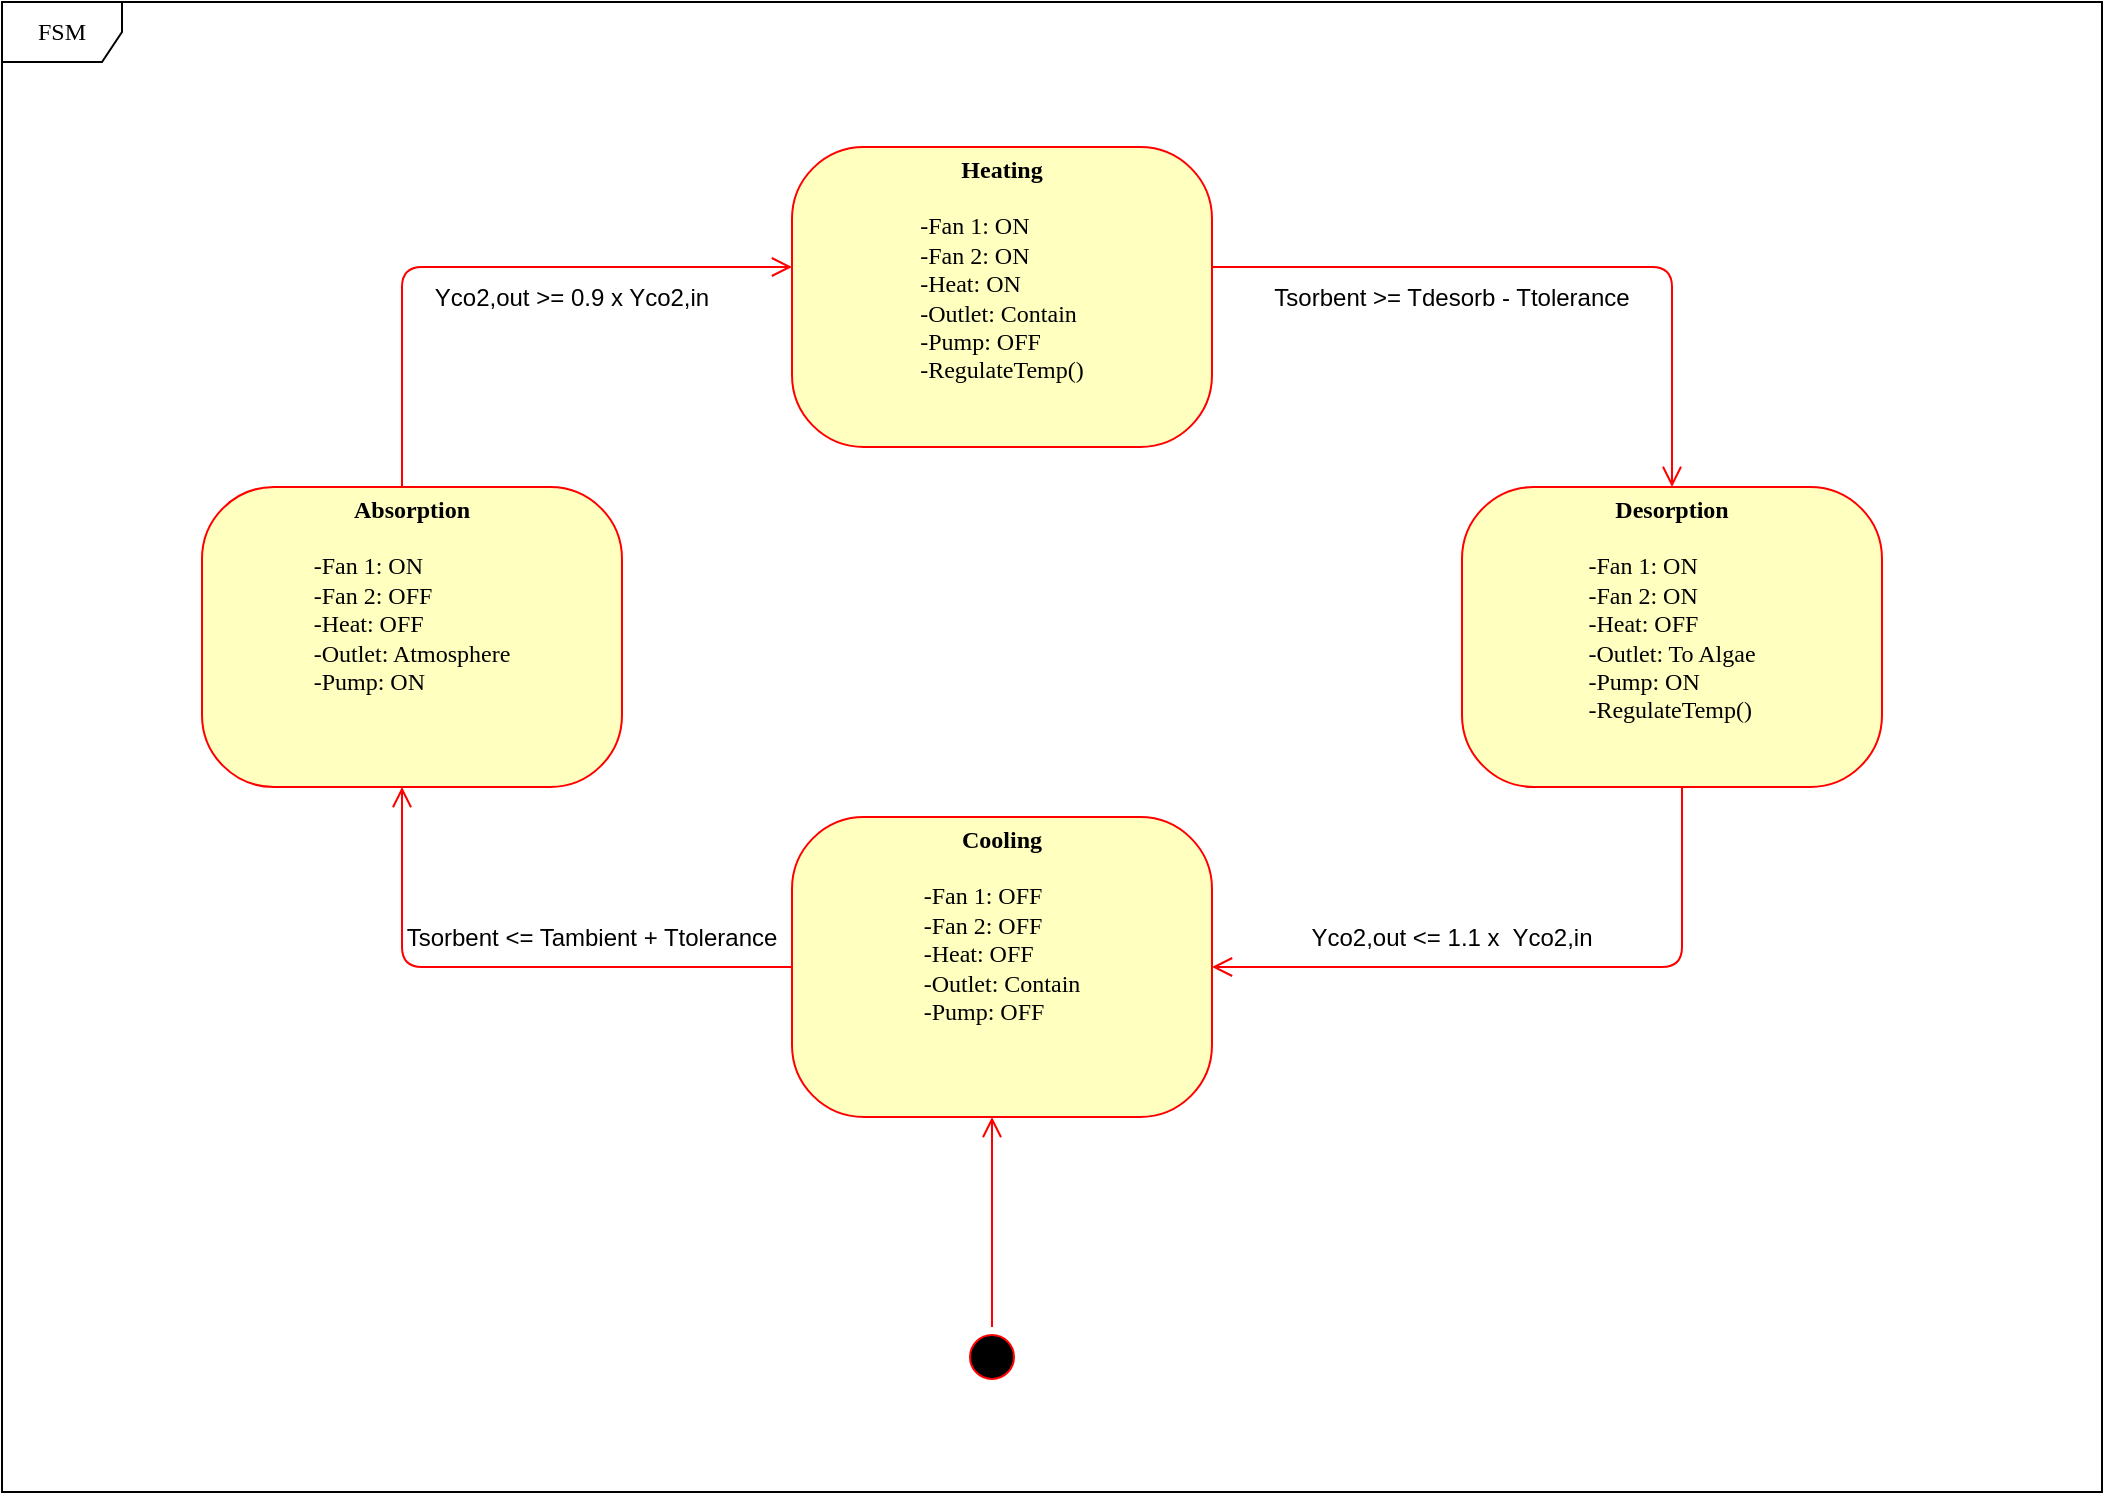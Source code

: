 <mxfile version="22.0.5" type="github" pages="3">
  <diagram name="State Diagram" id="58cdce13-f638-feb5-8d6f-7d28b1aa9fa0">
    <mxGraphModel dx="2423" dy="1687" grid="1" gridSize="10" guides="1" tooltips="1" connect="1" arrows="1" fold="1" page="1" pageScale="1" pageWidth="1100" pageHeight="850" background="none" math="0" shadow="0">
      <root>
        <mxCell id="0" />
        <mxCell id="1" parent="0" />
        <mxCell id="382b91b5511bd0f7-1" value="" style="ellipse;html=1;shape=startState;fillColor=#000000;strokeColor=#ff0000;rounded=1;shadow=0;comic=0;labelBackgroundColor=none;fontFamily=Verdana;fontSize=12;fontColor=#000000;align=center;direction=south;" parent="1" vertex="1">
          <mxGeometry x="-620" y="422.5" width="30" height="30" as="geometry" />
        </mxCell>
        <mxCell id="382b91b5511bd0f7-6" value="&lt;b&gt;&lt;br&gt;&lt;br&gt;Absorption&lt;/b&gt;&lt;br&gt;&lt;br&gt;&lt;div style=&quot;text-align: left;&quot;&gt;-Fan 1: ON&lt;/div&gt;&lt;div style=&quot;text-align: left;&quot;&gt;-Fan 2: OFF&lt;/div&gt;&lt;div style=&quot;text-align: left;&quot;&gt;-Heat: OFF&lt;/div&gt;&lt;div style=&quot;text-align: left;&quot;&gt;-Outlet: Atmosphere&lt;/div&gt;&lt;div style=&quot;text-align: left;&quot;&gt;-Pump: ON&lt;/div&gt;&lt;br&gt;&lt;br&gt;&lt;br&gt;&lt;br&gt;&lt;div style=&quot;text-align: left;&quot;&gt;&lt;br&gt;&lt;/div&gt;" style="rounded=1;whiteSpace=wrap;html=1;arcSize=24;fillColor=#ffffc0;strokeColor=#ff0000;shadow=0;comic=0;labelBackgroundColor=none;fontFamily=Verdana;fontSize=12;fontColor=#000000;align=center;" parent="1" vertex="1">
          <mxGeometry x="-1000" y="2.5" width="210" height="150" as="geometry" />
        </mxCell>
        <mxCell id="2a3bc250acf0617d-9" style="edgeStyle=orthogonalEdgeStyle;html=1;labelBackgroundColor=none;endArrow=open;endSize=8;strokeColor=#ff0000;fontFamily=Verdana;fontSize=12;align=left;" parent="1" source="382b91b5511bd0f7-1" target="wOmYhLNItbrUGuRl_a2_-1" edge="1">
          <mxGeometry relative="1" as="geometry">
            <mxPoint x="-600" y="352.5" as="targetPoint" />
            <Array as="points">
              <mxPoint x="-605" y="342.5" />
              <mxPoint x="-605" y="342.5" />
            </Array>
          </mxGeometry>
        </mxCell>
        <mxCell id="2a3bc250acf0617d-10" style="edgeStyle=orthogonalEdgeStyle;html=1;labelBackgroundColor=none;endArrow=open;endSize=8;strokeColor=#ff0000;fontFamily=Verdana;fontSize=12;align=left;" parent="1" source="382b91b5511bd0f7-6" target="wOmYhLNItbrUGuRl_a2_-2" edge="1">
          <mxGeometry relative="1" as="geometry">
            <Array as="points">
              <mxPoint x="-900" y="-107.5" />
            </Array>
            <mxPoint x="-720" y="-107.5" as="targetPoint" />
          </mxGeometry>
        </mxCell>
        <mxCell id="2a3bc250acf0617d-12" style="edgeStyle=orthogonalEdgeStyle;html=1;exitX=0;exitY=0.5;labelBackgroundColor=none;endArrow=open;endSize=8;strokeColor=#ff0000;fontFamily=Verdana;fontSize=12;align=left;exitDx=0;exitDy=0;" parent="1" target="382b91b5511bd0f7-6" edge="1">
          <mxGeometry relative="1" as="geometry">
            <mxPoint x="-660" y="242.5" as="sourcePoint" />
            <mxPoint x="-920" y="102.5" as="targetPoint" />
            <Array as="points">
              <mxPoint x="-900" y="242.5" />
            </Array>
          </mxGeometry>
        </mxCell>
        <mxCell id="2a3bc250acf0617d-13" style="edgeStyle=orthogonalEdgeStyle;html=1;entryX=1;entryY=0.5;labelBackgroundColor=none;endArrow=open;endSize=8;strokeColor=#ff0000;fontFamily=Verdana;fontSize=12;align=left;entryDx=0;entryDy=0;" parent="1" target="wOmYhLNItbrUGuRl_a2_-1" edge="1">
          <mxGeometry relative="1" as="geometry">
            <mxPoint x="-260" y="132.5" as="sourcePoint" />
            <mxPoint x="-540" y="242.5" as="targetPoint" />
            <Array as="points">
              <mxPoint x="-260" y="242.5" />
            </Array>
          </mxGeometry>
        </mxCell>
        <mxCell id="2a3bc250acf0617d-14" style="edgeStyle=orthogonalEdgeStyle;html=1;labelBackgroundColor=none;endArrow=open;endSize=8;strokeColor=#ff0000;fontFamily=Verdana;fontSize=12;align=left;entryX=0.5;entryY=0;entryDx=0;entryDy=0;" parent="1" source="wOmYhLNItbrUGuRl_a2_-2" target="wOmYhLNItbrUGuRl_a2_-3" edge="1">
          <mxGeometry relative="1" as="geometry">
            <mxPoint x="-490" y="-117.5" as="sourcePoint" />
            <mxPoint x="-260" y="-27.5" as="targetPoint" />
            <Array as="points">
              <mxPoint x="-265" y="-107.5" />
            </Array>
          </mxGeometry>
        </mxCell>
        <mxCell id="2a3bc250acf0617d-8" value="FSM" style="shape=umlFrame;whiteSpace=wrap;html=1;rounded=1;shadow=0;comic=0;labelBackgroundColor=none;strokeWidth=1;fontFamily=Verdana;fontSize=12;align=center;" parent="1" vertex="1">
          <mxGeometry x="-1100" y="-240" width="1050" height="745" as="geometry" />
        </mxCell>
        <mxCell id="wOmYhLNItbrUGuRl_a2_-1" value="&lt;div style=&quot;&quot;&gt;&lt;b style=&quot;background-color: initial;&quot;&gt;&lt;br&gt;&lt;/b&gt;&lt;/div&gt;&lt;div style=&quot;&quot;&gt;&lt;b style=&quot;background-color: initial;&quot;&gt;Cooling&lt;/b&gt;&lt;/div&gt;&lt;div style=&quot;text-align: left;&quot;&gt;&lt;br&gt;&lt;/div&gt;&lt;div style=&quot;text-align: left;&quot;&gt;-Fan 1: OFF&lt;/div&gt;&lt;div style=&quot;text-align: left;&quot;&gt;-Fan 2: OFF&lt;/div&gt;&lt;div style=&quot;text-align: left;&quot;&gt;-Heat: OFF&lt;/div&gt;&lt;div style=&quot;text-align: left;&quot;&gt;-Outlet: Contain&lt;/div&gt;&lt;div style=&quot;text-align: left;&quot;&gt;&lt;span style=&quot;background-color: initial;&quot;&gt;-Pump: OFF&lt;/span&gt;&lt;/div&gt;&lt;br&gt;&lt;br&gt;&lt;br&gt;&lt;div style=&quot;text-align: left;&quot;&gt;&lt;br&gt;&lt;/div&gt;" style="rounded=1;whiteSpace=wrap;html=1;arcSize=24;fillColor=#ffffc0;strokeColor=#ff0000;shadow=0;comic=0;labelBackgroundColor=none;fontFamily=Verdana;fontSize=12;fontColor=#000000;align=center;" parent="1" vertex="1">
          <mxGeometry x="-705" y="167.5" width="210" height="150" as="geometry" />
        </mxCell>
        <mxCell id="wOmYhLNItbrUGuRl_a2_-2" value="&lt;b&gt;&lt;br&gt;&lt;br&gt;&lt;br&gt;Heating&lt;/b&gt;&lt;br&gt;&lt;br&gt;&lt;div style=&quot;text-align: left;&quot;&gt;-Fan 1: ON&amp;nbsp;&lt;/div&gt;&lt;div style=&quot;text-align: left;&quot;&gt;-Fan 2: ON&lt;/div&gt;&lt;div style=&quot;text-align: left;&quot;&gt;-Heat: ON&lt;/div&gt;&lt;div style=&quot;text-align: left;&quot;&gt;-Outlet: Contain&lt;/div&gt;&lt;div style=&quot;text-align: left;&quot;&gt;-Pump: OFF&lt;/div&gt;&lt;div style=&quot;text-align: left;&quot;&gt;-RegulateTemp()&lt;/div&gt;&lt;br&gt;&lt;br&gt;&lt;br&gt;&lt;br&gt;&lt;div style=&quot;text-align: left;&quot;&gt;&lt;br&gt;&lt;/div&gt;" style="rounded=1;whiteSpace=wrap;html=1;arcSize=24;fillColor=#ffffc0;strokeColor=#ff0000;shadow=0;comic=0;labelBackgroundColor=none;fontFamily=Verdana;fontSize=12;fontColor=#000000;align=center;" parent="1" vertex="1">
          <mxGeometry x="-705" y="-167.5" width="210" height="150" as="geometry" />
        </mxCell>
        <mxCell id="wOmYhLNItbrUGuRl_a2_-3" value="&lt;b&gt;&lt;br&gt;&lt;br&gt;Desorption&lt;/b&gt;&lt;br&gt;&lt;div style=&quot;&quot;&gt;&lt;br&gt;&lt;/div&gt;&lt;div style=&quot;text-align: left;&quot;&gt;-Fan 1: ON&lt;/div&gt;&lt;div style=&quot;text-align: left;&quot;&gt;-Fan 2: ON&lt;/div&gt;&lt;div style=&quot;text-align: left;&quot;&gt;-Heat: OFF&lt;/div&gt;&lt;div style=&quot;text-align: left;&quot;&gt;-Outlet: To Algae&lt;/div&gt;&lt;div style=&quot;text-align: left;&quot;&gt;-Pump: ON&lt;/div&gt;&lt;div style=&quot;text-align: left;&quot;&gt;&lt;span style=&quot;background-color: initial;&quot;&gt;-RegulateTemp()&lt;/span&gt;&lt;/div&gt;&lt;br&gt;&lt;div style=&quot;text-align: left;&quot;&gt;&lt;br&gt;&lt;/div&gt;&lt;br&gt;&lt;div style=&quot;text-align: left;&quot;&gt;&lt;br&gt;&lt;/div&gt;" style="rounded=1;whiteSpace=wrap;html=1;arcSize=24;fillColor=#ffffc0;strokeColor=#ff0000;shadow=0;comic=0;labelBackgroundColor=none;fontFamily=Verdana;fontSize=12;fontColor=#000000;align=center;" parent="1" vertex="1">
          <mxGeometry x="-370" y="2.5" width="210" height="150" as="geometry" />
        </mxCell>
        <mxCell id="wOmYhLNItbrUGuRl_a2_-5" value="Yco2,out &amp;gt;= 0.9 x Yco2,in" style="text;html=1;strokeColor=none;fillColor=none;align=center;verticalAlign=middle;whiteSpace=wrap;rounded=0;" parent="1" vertex="1">
          <mxGeometry x="-890" y="-107.5" width="150" height="30" as="geometry" />
        </mxCell>
        <mxCell id="wOmYhLNItbrUGuRl_a2_-7" value="Tsorbent &amp;gt;= Tdesorb - Ttolerance" style="text;html=1;strokeColor=none;fillColor=none;align=center;verticalAlign=middle;whiteSpace=wrap;rounded=0;" parent="1" vertex="1">
          <mxGeometry x="-480" y="-107.5" width="210" height="30" as="geometry" />
        </mxCell>
        <mxCell id="wOmYhLNItbrUGuRl_a2_-9" value="Yco2,out &amp;lt;= 1.1 x&amp;nbsp; Yco2,in" style="text;html=1;strokeColor=none;fillColor=none;align=center;verticalAlign=middle;whiteSpace=wrap;rounded=0;" parent="1" vertex="1">
          <mxGeometry x="-480" y="212.5" width="210" height="30" as="geometry" />
        </mxCell>
        <mxCell id="wOmYhLNItbrUGuRl_a2_-10" value="Tsorbent &amp;lt;= Tambient + Ttolerance" style="text;html=1;strokeColor=none;fillColor=none;align=center;verticalAlign=middle;whiteSpace=wrap;rounded=0;" parent="1" vertex="1">
          <mxGeometry x="-910" y="212.5" width="210" height="30" as="geometry" />
        </mxCell>
      </root>
    </mxGraphModel>
  </diagram>
  <diagram id="rlVPxSr4hb_QVy1cCUyF" name="RegulateTemp()">
    <mxGraphModel dx="794" dy="502" grid="1" gridSize="10" guides="1" tooltips="1" connect="1" arrows="1" fold="1" page="1" pageScale="1" pageWidth="850" pageHeight="1100" math="0" shadow="0">
      <root>
        <mxCell id="0" />
        <mxCell id="1" parent="0" />
      </root>
    </mxGraphModel>
  </diagram>
  <diagram id="wNO4s0AEW6e6Cde-mMrf" name="Page-3">
    <mxGraphModel dx="794" dy="502" grid="1" gridSize="10" guides="1" tooltips="1" connect="1" arrows="1" fold="1" page="1" pageScale="1" pageWidth="850" pageHeight="1100" math="0" shadow="0">
      <root>
        <mxCell id="0" />
        <mxCell id="1" parent="0" />
      </root>
    </mxGraphModel>
  </diagram>
</mxfile>
